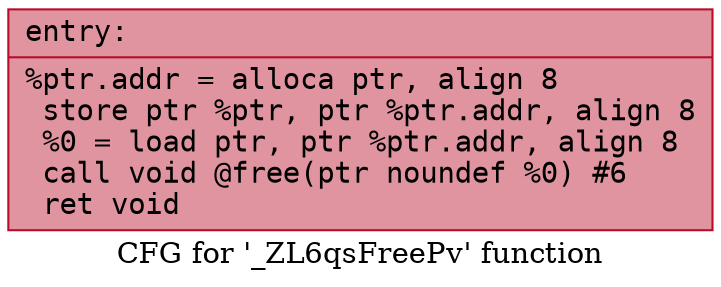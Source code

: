 digraph "CFG for '_ZL6qsFreePv' function" {
	label="CFG for '_ZL6qsFreePv' function";

	Node0x5592ffb9b6b0 [shape=record,color="#b70d28ff", style=filled, fillcolor="#b70d2870" fontname="Courier",label="{entry:\l|  %ptr.addr = alloca ptr, align 8\l  store ptr %ptr, ptr %ptr.addr, align 8\l  %0 = load ptr, ptr %ptr.addr, align 8\l  call void @free(ptr noundef %0) #6\l  ret void\l}"];
}
